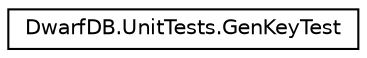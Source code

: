 digraph "Graphical Class Hierarchy"
{
  edge [fontname="Helvetica",fontsize="10",labelfontname="Helvetica",labelfontsize="10"];
  node [fontname="Helvetica",fontsize="10",shape=record];
  rankdir="LR";
  Node1 [label="DwarfDB.UnitTests.GenKeyTest",height=0.2,width=0.4,color="black", fillcolor="white", style="filled",URL="$class_dwarf_d_b_1_1_unit_tests_1_1_gen_key_test.html"];
}
